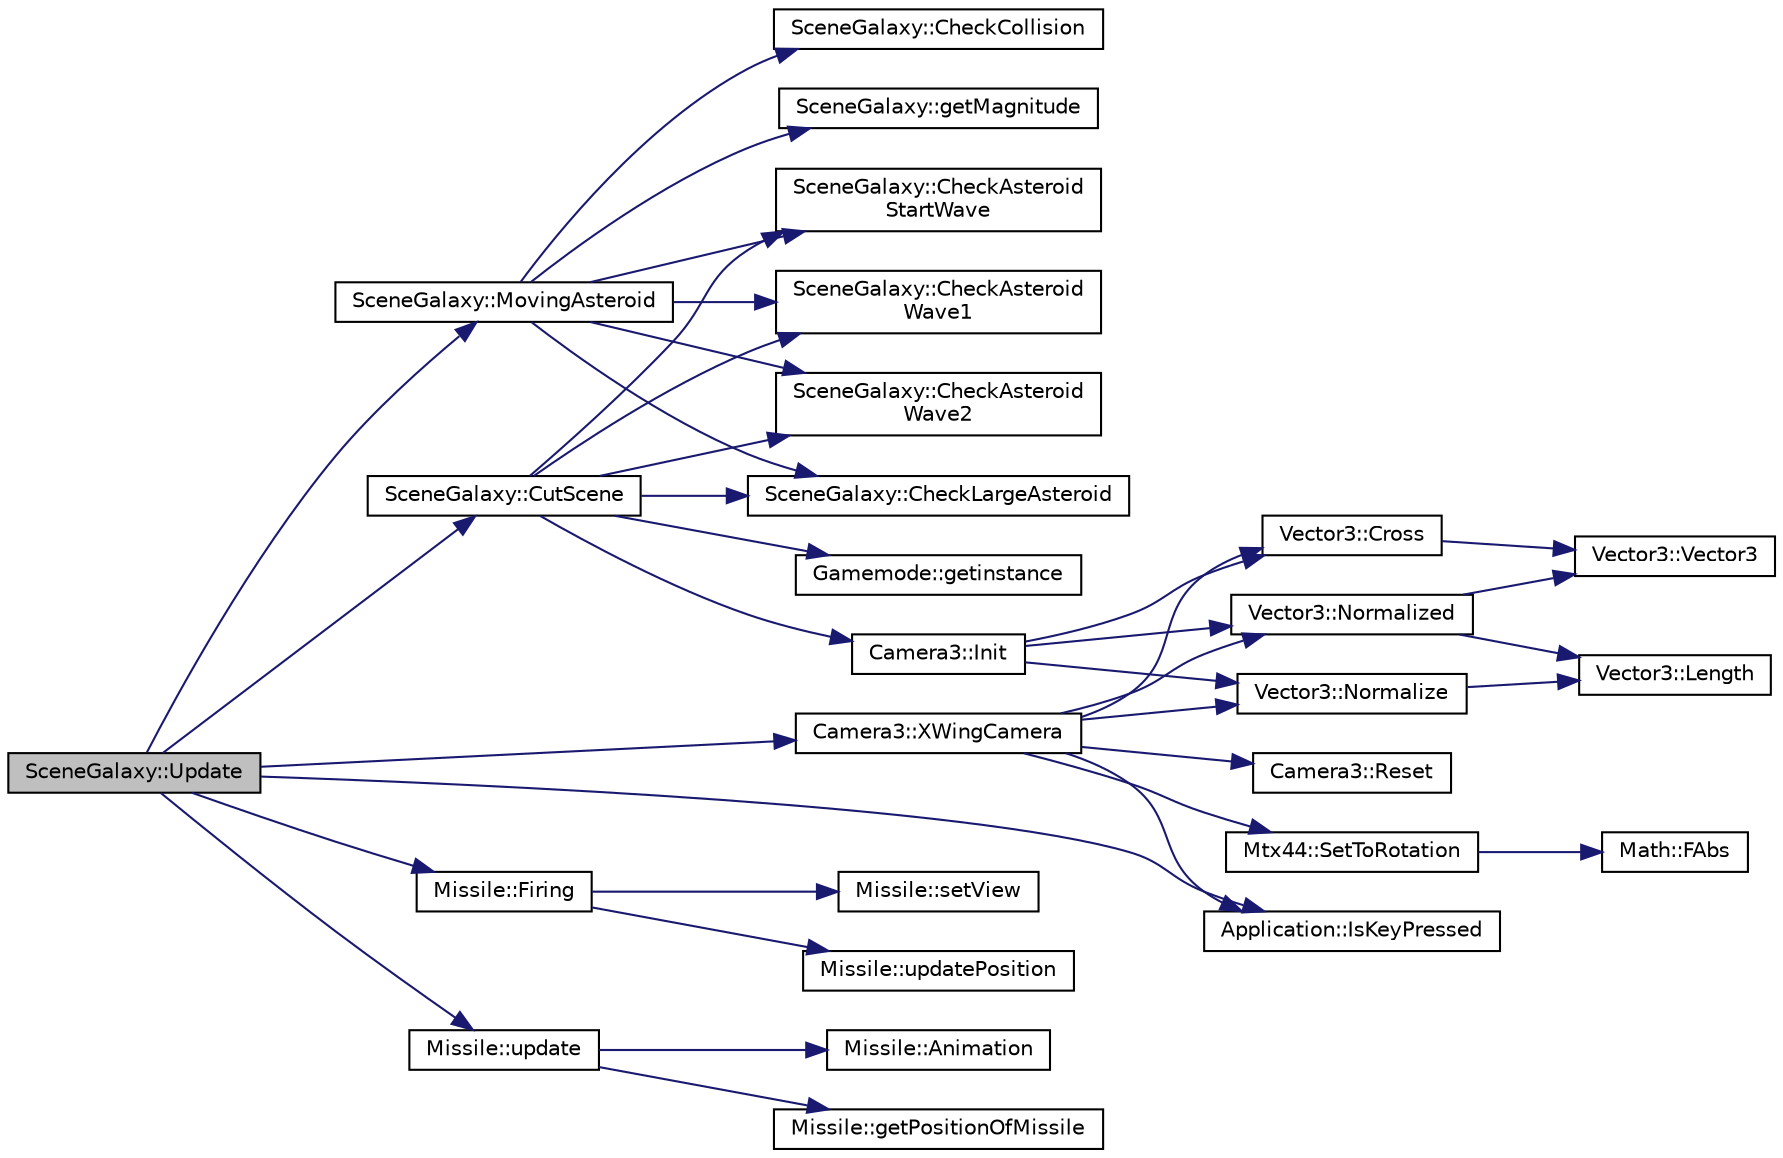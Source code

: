 digraph "SceneGalaxy::Update"
{
  bgcolor="transparent";
  edge [fontname="Helvetica",fontsize="10",labelfontname="Helvetica",labelfontsize="10"];
  node [fontname="Helvetica",fontsize="10",shape=record];
  rankdir="LR";
  Node1 [label="SceneGalaxy::Update",height=0.2,width=0.4,color="black", fillcolor="grey75", style="filled", fontcolor="black"];
  Node1 -> Node2 [color="midnightblue",fontsize="10",style="solid",fontname="Helvetica"];
  Node2 [label="SceneGalaxy::CutScene",height=0.2,width=0.4,color="black",URL="$classSceneGalaxy.html#a6423b415bf29060d3be4598d74f7335f",tooltip="SceneGalaxy CutScene function. "];
  Node2 -> Node3 [color="midnightblue",fontsize="10",style="solid",fontname="Helvetica"];
  Node3 [label="SceneGalaxy::CheckAsteroid\lStartWave",height=0.2,width=0.4,color="black",URL="$classSceneGalaxy.html#acccf25e9e8694ba361761418f88b0a7f",tooltip="SceneGalaxy CheckAsteroidStartWave function. "];
  Node2 -> Node4 [color="midnightblue",fontsize="10",style="solid",fontname="Helvetica"];
  Node4 [label="SceneGalaxy::CheckAsteroid\lWave1",height=0.2,width=0.4,color="black",URL="$classSceneGalaxy.html#a5f461f562535453e8b3fe9fc7b62b906",tooltip="SceneGalaxy CheckAsteroidWave1 function. "];
  Node2 -> Node5 [color="midnightblue",fontsize="10",style="solid",fontname="Helvetica"];
  Node5 [label="SceneGalaxy::CheckAsteroid\lWave2",height=0.2,width=0.4,color="black",URL="$classSceneGalaxy.html#af90d3d15c34567313a7d26ba2ef5a228",tooltip="SceneGalaxy CheckAsteoidWave2 function. "];
  Node2 -> Node6 [color="midnightblue",fontsize="10",style="solid",fontname="Helvetica"];
  Node6 [label="SceneGalaxy::CheckLargeAsteroid",height=0.2,width=0.4,color="black",URL="$classSceneGalaxy.html#a8a4b54b6e1d6cecd7f5872bd817e95ae",tooltip="SceneGalaxy CheckLargeAsteroid function. "];
  Node2 -> Node7 [color="midnightblue",fontsize="10",style="solid",fontname="Helvetica"];
  Node7 [label="Gamemode::getinstance",height=0.2,width=0.4,color="black",URL="$classGamemode.html#af47c19fec76ecf68cf2b13933572ec19"];
  Node2 -> Node8 [color="midnightblue",fontsize="10",style="solid",fontname="Helvetica"];
  Node8 [label="Camera3::Init",height=0.2,width=0.4,color="black",URL="$classCamera3.html#a19ed99e698e764c1da3a985cf75eb93f",tooltip="Camera3 initializer. "];
  Node8 -> Node9 [color="midnightblue",fontsize="10",style="solid",fontname="Helvetica"];
  Node9 [label="Vector3::Cross",height=0.2,width=0.4,color="black",URL="$structVector3.html#aa1cdc5357009b47fe585ddd61e263aad",tooltip="Cross product of 2 vectors. "];
  Node9 -> Node10 [color="midnightblue",fontsize="10",style="solid",fontname="Helvetica"];
  Node10 [label="Vector3::Vector3",height=0.2,width=0.4,color="black",URL="$structVector3.html#afa5e0c801fc2c8a820a54ea99302fe08",tooltip="Vector3 default constructor. "];
  Node8 -> Node11 [color="midnightblue",fontsize="10",style="solid",fontname="Helvetica"];
  Node11 [label="Vector3::Normalize",height=0.2,width=0.4,color="black",URL="$structVector3.html#aaef4f25a38878a640ab4a48002a7eff8",tooltip="Normalize this vector and return a reference to it. "];
  Node11 -> Node12 [color="midnightblue",fontsize="10",style="solid",fontname="Helvetica"];
  Node12 [label="Vector3::Length",height=0.2,width=0.4,color="black",URL="$structVector3.html#a200024a8442329de9a625ed58ffe7075",tooltip="Return length of vector. "];
  Node8 -> Node13 [color="midnightblue",fontsize="10",style="solid",fontname="Helvetica"];
  Node13 [label="Vector3::Normalized",height=0.2,width=0.4,color="black",URL="$structVector3.html#a2da0f00c5529bced69763320dac9c414",tooltip="Return a copy of this vector, normalized. "];
  Node13 -> Node12 [color="midnightblue",fontsize="10",style="solid",fontname="Helvetica"];
  Node13 -> Node10 [color="midnightblue",fontsize="10",style="solid",fontname="Helvetica"];
  Node1 -> Node14 [color="midnightblue",fontsize="10",style="solid",fontname="Helvetica"];
  Node14 [label="Missile::Firing",height=0.2,width=0.4,color="black",URL="$classMissile.html#a552d9709b8149b33be43dbebbf754674",tooltip="Missile Firing function. "];
  Node14 -> Node15 [color="midnightblue",fontsize="10",style="solid",fontname="Helvetica"];
  Node15 [label="Missile::setView",height=0.2,width=0.4,color="black",URL="$classMissile.html#aa206c3f11f2baf8c60df1d34125165cb",tooltip="Missile setView function. "];
  Node14 -> Node16 [color="midnightblue",fontsize="10",style="solid",fontname="Helvetica"];
  Node16 [label="Missile::updatePosition",height=0.2,width=0.4,color="black",URL="$classMissile.html#a1027d18cbf316fc3af3b0c5cc4bcea91",tooltip="Missile updatePosition function. "];
  Node1 -> Node17 [color="midnightblue",fontsize="10",style="solid",fontname="Helvetica"];
  Node17 [label="Application::IsKeyPressed",height=0.2,width=0.4,color="black",URL="$classApplication.html#a72cc9bba26506a7c0f54c346dfbd5cfe"];
  Node1 -> Node18 [color="midnightblue",fontsize="10",style="solid",fontname="Helvetica"];
  Node18 [label="SceneGalaxy::MovingAsteroid",height=0.2,width=0.4,color="black",URL="$classSceneGalaxy.html#a554bb441fbb4af66f813b1e890badc68",tooltip="SceneGalaxy MovingAsteroid function. "];
  Node18 -> Node3 [color="midnightblue",fontsize="10",style="solid",fontname="Helvetica"];
  Node18 -> Node4 [color="midnightblue",fontsize="10",style="solid",fontname="Helvetica"];
  Node18 -> Node5 [color="midnightblue",fontsize="10",style="solid",fontname="Helvetica"];
  Node18 -> Node19 [color="midnightblue",fontsize="10",style="solid",fontname="Helvetica"];
  Node19 [label="SceneGalaxy::CheckCollision",height=0.2,width=0.4,color="black",URL="$classSceneGalaxy.html#af259ddd2c3243975ce403588062fa363",tooltip="SceneGalaxy CheckCollision function. "];
  Node18 -> Node6 [color="midnightblue",fontsize="10",style="solid",fontname="Helvetica"];
  Node18 -> Node20 [color="midnightblue",fontsize="10",style="solid",fontname="Helvetica"];
  Node20 [label="SceneGalaxy::getMagnitude",height=0.2,width=0.4,color="black",URL="$classSceneGalaxy.html#ac010581c63e5fe8110702052132d7d58",tooltip="SceneGalaxy getMagnitude function. "];
  Node1 -> Node21 [color="midnightblue",fontsize="10",style="solid",fontname="Helvetica"];
  Node21 [label="Missile::update",height=0.2,width=0.4,color="black",URL="$classMissile.html#a81e0e5ddb4f60ee988c97ec5518b9bfa",tooltip="Missile update function. "];
  Node21 -> Node22 [color="midnightblue",fontsize="10",style="solid",fontname="Helvetica"];
  Node22 [label="Missile::Animation",height=0.2,width=0.4,color="black",URL="$classMissile.html#a4792ac160be43b65cc4f598c35431815",tooltip="Missile Animation function. "];
  Node21 -> Node23 [color="midnightblue",fontsize="10",style="solid",fontname="Helvetica"];
  Node23 [label="Missile::getPositionOfMissile",height=0.2,width=0.4,color="black",URL="$classMissile.html#a0c22c399884f55d2110c2c65c96f9963",tooltip="Missile getPositionOfMissile function. "];
  Node1 -> Node24 [color="midnightblue",fontsize="10",style="solid",fontname="Helvetica"];
  Node24 [label="Camera3::XWingCamera",height=0.2,width=0.4,color="black",URL="$classCamera3.html#a94a1b58131f6af3e0f46152c6928921a",tooltip="Camera3 XWingCamera function. "];
  Node24 -> Node9 [color="midnightblue",fontsize="10",style="solid",fontname="Helvetica"];
  Node24 -> Node17 [color="midnightblue",fontsize="10",style="solid",fontname="Helvetica"];
  Node24 -> Node11 [color="midnightblue",fontsize="10",style="solid",fontname="Helvetica"];
  Node24 -> Node13 [color="midnightblue",fontsize="10",style="solid",fontname="Helvetica"];
  Node24 -> Node25 [color="midnightblue",fontsize="10",style="solid",fontname="Helvetica"];
  Node25 [label="Camera3::Reset",height=0.2,width=0.4,color="black",URL="$classCamera3.html#a4b10106bcd89f21e3cf3e39f04d8c1cb",tooltip="Camera3 Reset function. "];
  Node24 -> Node26 [color="midnightblue",fontsize="10",style="solid",fontname="Helvetica"];
  Node26 [label="Mtx44::SetToRotation",height=0.2,width=0.4,color="black",URL="$classMtx44.html#ac0587ffb5ff9fd58ad5768d28fc06574",tooltip="Set Matrix to a rotation matrix about arbitrary axis. "];
  Node26 -> Node27 [color="midnightblue",fontsize="10",style="solid",fontname="Helvetica"];
  Node27 [label="Math::FAbs",height=0.2,width=0.4,color="black",URL="$namespaceMath.html#ac91173ab2efdf7313fe7aaeb6cb44cf6"];
}
